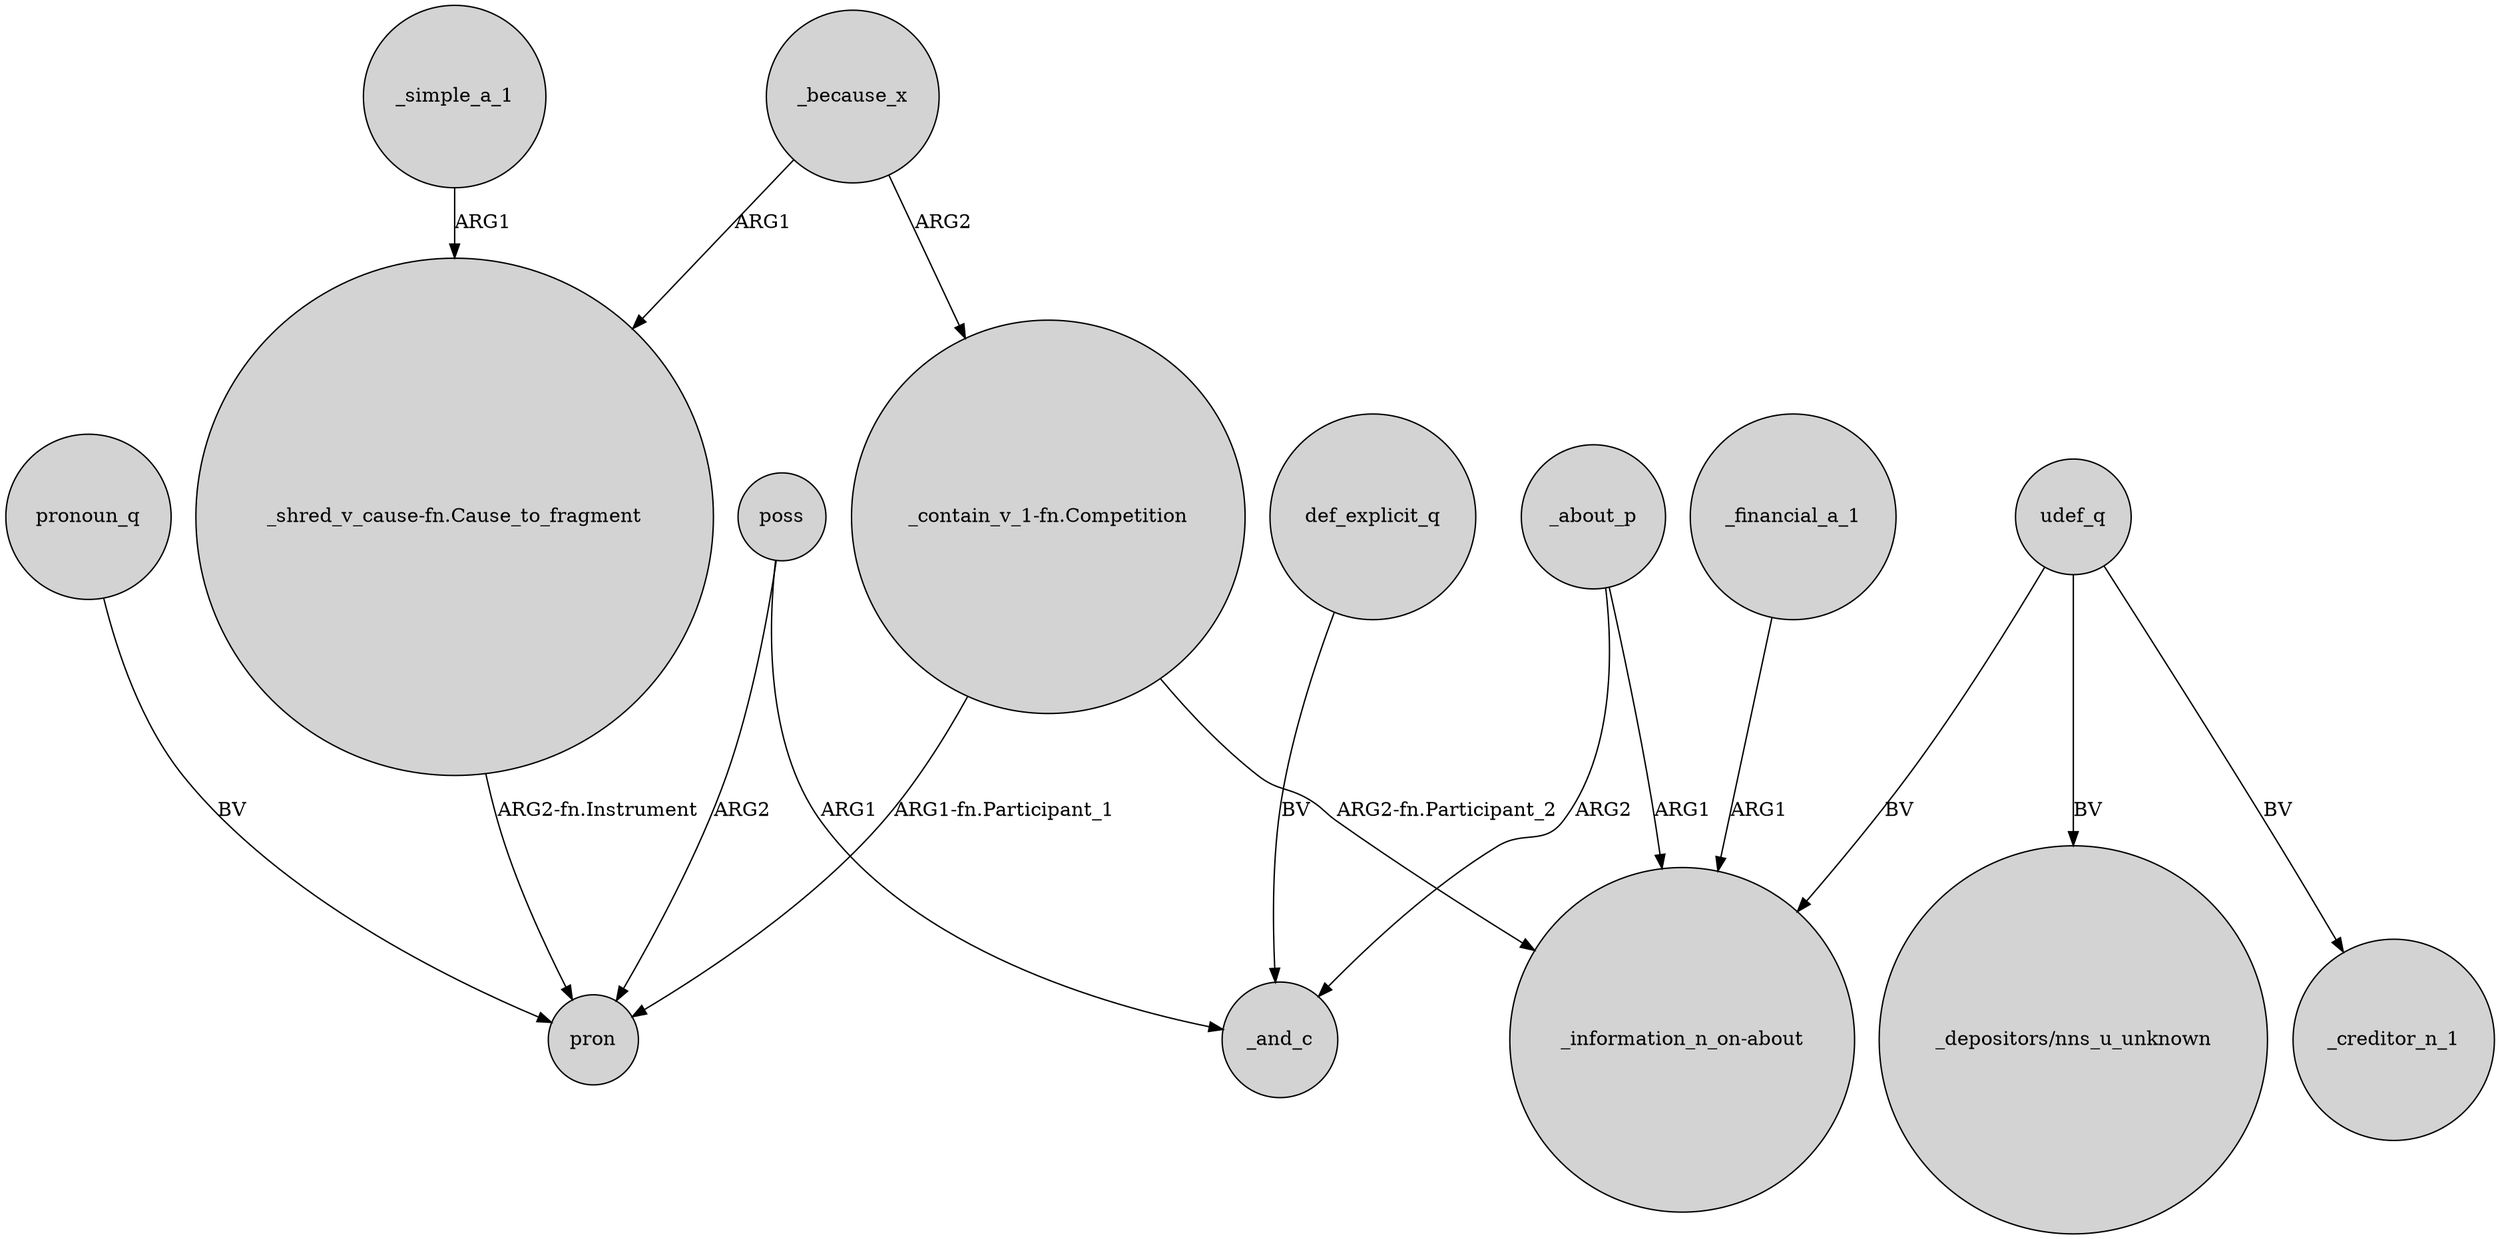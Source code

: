 digraph {
	node [shape=circle style=filled]
	_because_x -> "_shred_v_cause-fn.Cause_to_fragment" [label=ARG1]
	poss -> _and_c [label=ARG1]
	_because_x -> "_contain_v_1-fn.Competition" [label=ARG2]
	_simple_a_1 -> "_shred_v_cause-fn.Cause_to_fragment" [label=ARG1]
	_about_p -> "_information_n_on-about" [label=ARG1]
	udef_q -> "_depositors/nns_u_unknown" [label=BV]
	udef_q -> _creditor_n_1 [label=BV]
	"_shred_v_cause-fn.Cause_to_fragment" -> pron [label="ARG2-fn.Instrument"]
	_about_p -> _and_c [label=ARG2]
	udef_q -> "_information_n_on-about" [label=BV]
	"_contain_v_1-fn.Competition" -> pron [label="ARG1-fn.Participant_1"]
	pronoun_q -> pron [label=BV]
	def_explicit_q -> _and_c [label=BV]
	poss -> pron [label=ARG2]
	"_contain_v_1-fn.Competition" -> "_information_n_on-about" [label="ARG2-fn.Participant_2"]
	_financial_a_1 -> "_information_n_on-about" [label=ARG1]
}
